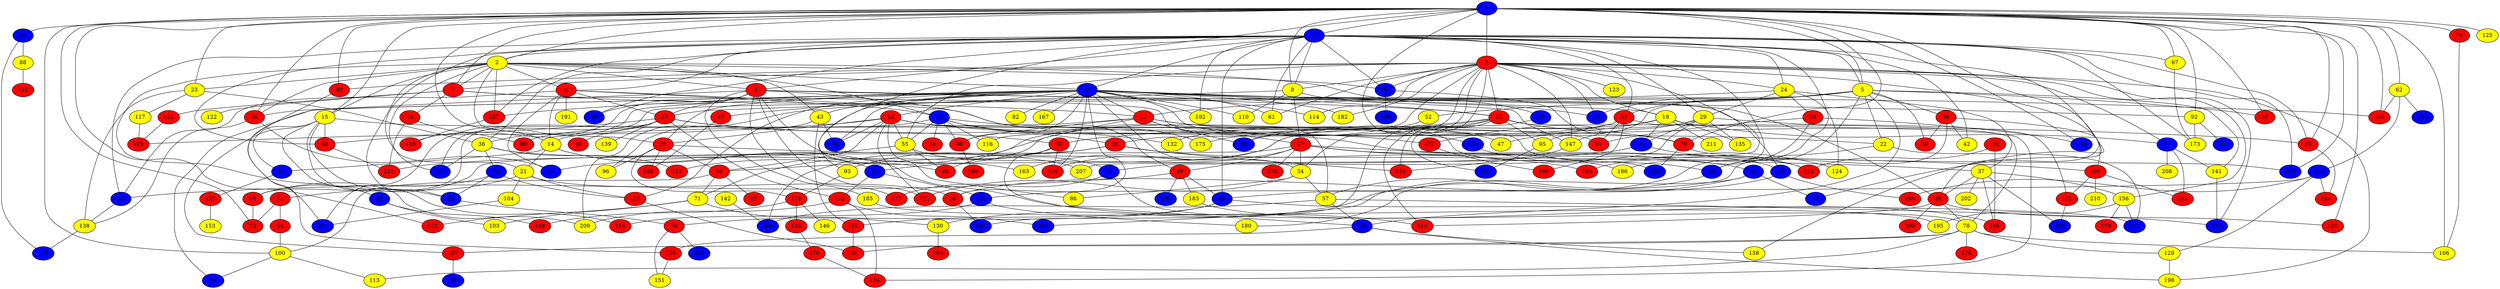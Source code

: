 graph {
0 [style = filled fillcolor = blue];
1 [style = filled fillcolor = blue];
2 [style = filled fillcolor = yellow];
3 [style = filled fillcolor = red];
4 [style = filled fillcolor = red];
5 [style = filled fillcolor = yellow];
6 [style = filled fillcolor = red];
7 [style = filled fillcolor = red];
8 [style = filled fillcolor = yellow];
9 [style = filled fillcolor = blue];
10 [style = filled fillcolor = red];
11 [style = filled fillcolor = red];
12 [style = filled fillcolor = blue];
13 [style = filled fillcolor = red];
14 [style = filled fillcolor = yellow];
15 [style = filled fillcolor = yellow];
16 [style = filled fillcolor = red];
17 [style = filled fillcolor = red];
18 [style = filled fillcolor = red];
19 [style = filled fillcolor = yellow];
20 [style = filled fillcolor = red];
21 [style = filled fillcolor = yellow];
22 [style = filled fillcolor = yellow];
23 [style = filled fillcolor = yellow];
24 [style = filled fillcolor = yellow];
25 [style = filled fillcolor = blue];
26 [style = filled fillcolor = red];
27 [style = filled fillcolor = red];
28 [style = filled fillcolor = red];
29 [style = filled fillcolor = yellow];
30 [style = filled fillcolor = red];
31 [style = filled fillcolor = red];
32 [style = filled fillcolor = blue];
33 [style = filled fillcolor = blue];
34 [style = filled fillcolor = yellow];
35 [style = filled fillcolor = red];
36 [style = filled fillcolor = yellow];
37 [style = filled fillcolor = yellow];
38 [style = filled fillcolor = red];
39 [style = filled fillcolor = red];
40 [style = filled fillcolor = blue];
41 [style = filled fillcolor = blue];
42 [style = filled fillcolor = yellow];
43 [style = filled fillcolor = yellow];
44 [style = filled fillcolor = blue];
45 [style = filled fillcolor = blue];
46 [style = filled fillcolor = red];
47 [style = filled fillcolor = yellow];
48 [style = filled fillcolor = red];
49 [style = filled fillcolor = blue];
50 [style = filled fillcolor = red];
51 [style = filled fillcolor = red];
52 [style = filled fillcolor = yellow];
53 [style = filled fillcolor = red];
54 [style = filled fillcolor = blue];
55 [style = filled fillcolor = yellow];
56 [style = filled fillcolor = blue];
57 [style = filled fillcolor = yellow];
58 [style = filled fillcolor = red];
59 [style = filled fillcolor = red];
60 [style = filled fillcolor = blue];
61 [style = filled fillcolor = yellow];
62 [style = filled fillcolor = yellow];
63 [style = filled fillcolor = blue];
64 [style = filled fillcolor = red];
65 [style = filled fillcolor = red];
66 [style = filled fillcolor = blue];
67 [style = filled fillcolor = yellow];
68 [style = filled fillcolor = red];
69 [style = filled fillcolor = blue];
70 [style = filled fillcolor = blue];
71 [style = filled fillcolor = yellow];
72 [style = filled fillcolor = red];
73 [style = filled fillcolor = blue];
74 [style = filled fillcolor = red];
75 [style = filled fillcolor = blue];
76 [style = filled fillcolor = red];
77 [style = filled fillcolor = blue];
78 [style = filled fillcolor = yellow];
79 [style = filled fillcolor = red];
80 [style = filled fillcolor = red];
81 [style = filled fillcolor = red];
82 [style = filled fillcolor = yellow];
83 [style = filled fillcolor = blue];
84 [style = filled fillcolor = red];
85 [style = filled fillcolor = red];
86 [style = filled fillcolor = yellow];
87 [style = filled fillcolor = red];
88 [style = filled fillcolor = yellow];
89 [style = filled fillcolor = red];
90 [style = filled fillcolor = blue];
91 [style = filled fillcolor = blue];
92 [style = filled fillcolor = yellow];
93 [style = filled fillcolor = yellow];
94 [style = filled fillcolor = blue];
95 [style = filled fillcolor = yellow];
96 [style = filled fillcolor = yellow];
97 [style = filled fillcolor = blue];
98 [style = filled fillcolor = red];
99 [style = filled fillcolor = red];
100 [style = filled fillcolor = yellow];
101 [style = filled fillcolor = red];
102 [style = filled fillcolor = red];
103 [style = filled fillcolor = yellow];
104 [style = filled fillcolor = yellow];
105 [style = filled fillcolor = blue];
106 [style = filled fillcolor = red];
107 [style = filled fillcolor = red];
108 [style = filled fillcolor = blue];
109 [style = filled fillcolor = blue];
110 [style = filled fillcolor = yellow];
111 [style = filled fillcolor = red];
112 [style = filled fillcolor = red];
113 [style = filled fillcolor = yellow];
114 [style = filled fillcolor = yellow];
115 [style = filled fillcolor = red];
116 [style = filled fillcolor = yellow];
117 [style = filled fillcolor = yellow];
118 [style = filled fillcolor = red];
119 [style = filled fillcolor = red];
120 [style = filled fillcolor = red];
121 [style = filled fillcolor = red];
122 [style = filled fillcolor = yellow];
123 [style = filled fillcolor = yellow];
124 [style = filled fillcolor = yellow];
125 [style = filled fillcolor = yellow];
126 [style = filled fillcolor = red];
127 [style = filled fillcolor = red];
128 [style = filled fillcolor = red];
129 [style = filled fillcolor = yellow];
130 [style = filled fillcolor = yellow];
131 [style = filled fillcolor = red];
132 [style = filled fillcolor = yellow];
133 [style = filled fillcolor = blue];
134 [style = filled fillcolor = blue];
135 [style = filled fillcolor = yellow];
136 [style = filled fillcolor = red];
137 [style = filled fillcolor = red];
138 [style = filled fillcolor = yellow];
139 [style = filled fillcolor = yellow];
140 [style = filled fillcolor = blue];
141 [style = filled fillcolor = yellow];
142 [style = filled fillcolor = yellow];
143 [style = filled fillcolor = blue];
144 [style = filled fillcolor = red];
145 [style = filled fillcolor = red];
146 [style = filled fillcolor = yellow];
147 [style = filled fillcolor = yellow];
148 [style = filled fillcolor = red];
149 [style = filled fillcolor = red];
150 [style = filled fillcolor = red];
151 [style = filled fillcolor = yellow];
152 [style = filled fillcolor = red];
153 [style = filled fillcolor = yellow];
154 [style = filled fillcolor = red];
155 [style = filled fillcolor = red];
156 [style = filled fillcolor = yellow];
157 [style = filled fillcolor = blue];
158 [style = filled fillcolor = yellow];
159 [style = filled fillcolor = blue];
160 [style = filled fillcolor = blue];
161 [style = filled fillcolor = blue];
162 [style = filled fillcolor = blue];
163 [style = filled fillcolor = yellow];
164 [style = filled fillcolor = blue];
165 [style = filled fillcolor = red];
166 [style = filled fillcolor = yellow];
167 [style = filled fillcolor = yellow];
168 [style = filled fillcolor = red];
169 [style = filled fillcolor = blue];
170 [style = filled fillcolor = red];
171 [style = filled fillcolor = blue];
172 [style = filled fillcolor = red];
173 [style = filled fillcolor = yellow];
174 [style = filled fillcolor = blue];
175 [style = filled fillcolor = yellow];
176 [style = filled fillcolor = red];
177 [style = filled fillcolor = red];
178 [style = filled fillcolor = red];
179 [style = filled fillcolor = red];
180 [style = filled fillcolor = yellow];
181 [style = filled fillcolor = red];
182 [style = filled fillcolor = yellow];
183 [style = filled fillcolor = yellow];
184 [style = filled fillcolor = red];
185 [style = filled fillcolor = yellow];
186 [style = filled fillcolor = yellow];
187 [style = filled fillcolor = red];
188 [style = filled fillcolor = red];
189 [style = filled fillcolor = blue];
190 [style = filled fillcolor = red];
191 [style = filled fillcolor = yellow];
192 [style = filled fillcolor = yellow];
193 [style = filled fillcolor = red];
194 [style = filled fillcolor = red];
195 [style = filled fillcolor = yellow];
196 [style = filled fillcolor = red];
197 [style = filled fillcolor = blue];
198 [style = filled fillcolor = yellow];
199 [style = filled fillcolor = red];
200 [style = filled fillcolor = red];
201 [style = filled fillcolor = blue];
202 [style = filled fillcolor = yellow];
203 [style = filled fillcolor = blue];
204 [style = filled fillcolor = red];
205 [style = filled fillcolor = blue];
206 [style = filled fillcolor = blue];
207 [style = filled fillcolor = yellow];
208 [style = filled fillcolor = yellow];
209 [style = filled fillcolor = yellow];
210 [style = filled fillcolor = yellow];
211 [style = filled fillcolor = yellow];
212 [style = filled fillcolor = red];
213 [style = filled fillcolor = blue];
214 [style = filled fillcolor = red];
0 -- 5;
0 -- 3;
0 -- 2;
0 -- 1;
0 -- 7;
0 -- 8;
0 -- 14;
0 -- 15;
0 -- 23;
0 -- 26;
0 -- 40;
0 -- 46;
0 -- 53;
0 -- 62;
0 -- 66;
0 -- 67;
0 -- 70;
0 -- 72;
0 -- 74;
0 -- 79;
0 -- 80;
0 -- 85;
0 -- 92;
0 -- 100;
0 -- 102;
0 -- 120;
0 -- 125;
0 -- 134;
0 -- 148;
0 -- 166;
0 -- 169;
1 -- 2;
1 -- 4;
1 -- 5;
1 -- 6;
1 -- 8;
1 -- 9;
1 -- 21;
1 -- 24;
1 -- 29;
1 -- 31;
1 -- 36;
1 -- 42;
1 -- 49;
1 -- 53;
1 -- 57;
1 -- 61;
1 -- 67;
1 -- 68;
1 -- 69;
1 -- 90;
1 -- 91;
1 -- 137;
1 -- 145;
1 -- 158;
1 -- 169;
1 -- 173;
1 -- 192;
2 -- 4;
2 -- 6;
2 -- 7;
2 -- 9;
2 -- 12;
2 -- 15;
2 -- 23;
2 -- 25;
2 -- 26;
2 -- 28;
2 -- 41;
2 -- 43;
2 -- 60;
2 -- 83;
2 -- 91;
2 -- 137;
3 -- 7;
3 -- 8;
3 -- 10;
3 -- 19;
3 -- 24;
3 -- 25;
3 -- 34;
3 -- 35;
3 -- 48;
3 -- 55;
3 -- 61;
3 -- 77;
3 -- 80;
3 -- 91;
3 -- 114;
3 -- 116;
3 -- 123;
3 -- 147;
3 -- 156;
3 -- 161;
3 -- 182;
3 -- 197;
3 -- 198;
3 -- 207;
4 -- 10;
4 -- 17;
4 -- 30;
4 -- 69;
4 -- 128;
4 -- 148;
4 -- 152;
4 -- 163;
4 -- 177;
4 -- 185;
4 -- 193;
5 -- 11;
5 -- 22;
5 -- 25;
5 -- 31;
5 -- 38;
5 -- 40;
5 -- 46;
5 -- 50;
5 -- 52;
5 -- 63;
5 -- 83;
5 -- 95;
5 -- 141;
6 -- 12;
6 -- 14;
6 -- 17;
6 -- 75;
6 -- 90;
6 -- 175;
6 -- 191;
7 -- 11;
7 -- 13;
7 -- 57;
7 -- 121;
7 -- 122;
8 -- 17;
8 -- 27;
8 -- 54;
8 -- 110;
9 -- 10;
9 -- 11;
9 -- 16;
9 -- 18;
9 -- 19;
9 -- 26;
9 -- 28;
9 -- 33;
9 -- 34;
9 -- 43;
9 -- 48;
9 -- 61;
9 -- 82;
9 -- 92;
9 -- 93;
9 -- 94;
9 -- 98;
9 -- 99;
9 -- 106;
9 -- 110;
9 -- 114;
9 -- 126;
9 -- 137;
9 -- 140;
9 -- 147;
9 -- 167;
9 -- 182;
9 -- 192;
9 -- 201;
9 -- 203;
10 -- 39;
10 -- 78;
10 -- 79;
10 -- 95;
10 -- 115;
10 -- 143;
10 -- 154;
10 -- 175;
10 -- 197;
11 -- 14;
11 -- 27;
11 -- 47;
11 -- 85;
11 -- 98;
11 -- 108;
11 -- 197;
12 -- 35;
12 -- 53;
12 -- 55;
12 -- 64;
12 -- 89;
12 -- 98;
12 -- 116;
12 -- 132;
13 -- 89;
13 -- 212;
14 -- 21;
14 -- 44;
14 -- 45;
14 -- 115;
15 -- 44;
15 -- 60;
15 -- 68;
15 -- 79;
15 -- 187;
15 -- 209;
15 -- 214;
16 -- 188;
17 -- 20;
17 -- 36;
17 -- 39;
17 -- 65;
17 -- 68;
17 -- 136;
17 -- 139;
17 -- 194;
18 -- 22;
18 -- 28;
18 -- 55;
18 -- 58;
18 -- 81;
18 -- 86;
18 -- 94;
18 -- 152;
18 -- 165;
18 -- 172;
19 -- 47;
19 -- 77;
19 -- 132;
19 -- 135;
19 -- 160;
19 -- 211;
21 -- 51;
21 -- 99;
21 -- 104;
21 -- 126;
22 -- 40;
22 -- 171;
23 -- 36;
23 -- 117;
23 -- 138;
24 -- 29;
24 -- 37;
24 -- 59;
24 -- 124;
24 -- 209;
26 -- 75;
26 -- 138;
27 -- 30;
27 -- 32;
27 -- 33;
27 -- 34;
27 -- 65;
27 -- 107;
27 -- 163;
27 -- 176;
27 -- 186;
28 -- 37;
28 -- 58;
28 -- 96;
28 -- 118;
28 -- 188;
29 -- 45;
29 -- 73;
29 -- 131;
29 -- 135;
29 -- 147;
29 -- 160;
30 -- 49;
30 -- 90;
30 -- 183;
30 -- 206;
31 -- 71;
31 -- 81;
31 -- 106;
31 -- 184;
31 -- 199;
32 -- 70;
32 -- 130;
32 -- 180;
33 -- 99;
33 -- 190;
34 -- 57;
34 -- 86;
34 -- 152;
35 -- 58;
35 -- 93;
35 -- 145;
35 -- 154;
36 -- 56;
36 -- 83;
36 -- 112;
36 -- 207;
37 -- 48;
37 -- 156;
37 -- 159;
37 -- 196;
37 -- 202;
38 -- 42;
38 -- 49;
38 -- 50;
38 -- 107;
39 -- 63;
39 -- 106;
39 -- 164;
40 -- 213;
41 -- 103;
41 -- 149;
43 -- 94;
43 -- 96;
43 -- 119;
44 -- 127;
45 -- 136;
45 -- 162;
48 -- 78;
48 -- 115;
48 -- 120;
48 -- 200;
49 -- 76;
49 -- 119;
49 -- 171;
51 -- 72;
51 -- 84;
52 -- 112;
53 -- 144;
54 -- 157;
55 -- 73;
55 -- 75;
55 -- 85;
56 -- 60;
56 -- 65;
56 -- 126;
57 -- 63;
57 -- 161;
57 -- 164;
58 -- 71;
58 -- 87;
58 -- 100;
59 -- 81;
59 -- 134;
59 -- 186;
60 -- 76;
62 -- 105;
62 -- 133;
62 -- 148;
63 -- 128;
63 -- 158;
63 -- 198;
65 -- 72;
66 -- 88;
66 -- 174;
67 -- 173;
68 -- 212;
71 -- 102;
71 -- 103;
71 -- 130;
73 -- 78;
73 -- 177;
74 -- 166;
76 -- 151;
76 -- 205;
77 -- 141;
77 -- 181;
77 -- 208;
78 -- 113;
78 -- 129;
78 -- 150;
78 -- 166;
78 -- 178;
78 -- 187;
79 -- 169;
79 -- 203;
80 -- 201;
84 -- 100;
88 -- 111;
90 -- 138;
91 -- 109;
91 -- 172;
92 -- 97;
92 -- 173;
93 -- 118;
95 -- 157;
98 -- 168;
99 -- 143;
100 -- 113;
100 -- 140;
101 -- 194;
101 -- 196;
104 -- 201;
105 -- 129;
105 -- 144;
105 -- 162;
105 -- 190;
107 -- 131;
107 -- 181;
107 -- 210;
108 -- 124;
117 -- 165;
118 -- 146;
118 -- 149;
118 -- 155;
119 -- 150;
121 -- 165;
126 -- 150;
127 -- 153;
128 -- 151;
129 -- 198;
130 -- 204;
131 -- 159;
136 -- 184;
136 -- 209;
136 -- 213;
137 -- 193;
138 -- 174;
141 -- 161;
142 -- 164;
147 -- 154;
155 -- 170;
156 -- 171;
156 -- 179;
156 -- 195;
160 -- 194;
160 -- 212;
162 -- 180;
162 -- 214;
170 -- 184;
172 -- 199;
183 -- 196;
185 -- 195;
187 -- 189;
}
